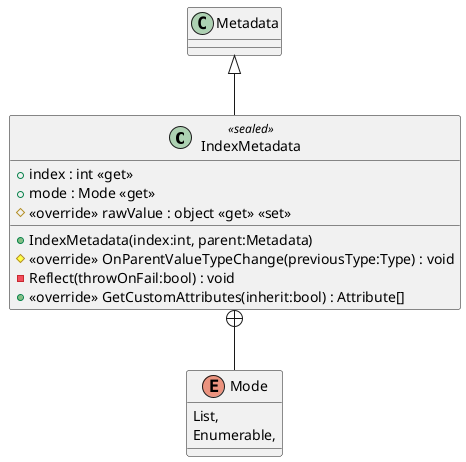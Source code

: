 @startuml
class IndexMetadata <<sealed>> {
    + IndexMetadata(index:int, parent:Metadata)
    + index : int <<get>>
    + mode : Mode <<get>>
    # <<override>> rawValue : object <<get>> <<set>>
    # <<override>> OnParentValueTypeChange(previousType:Type) : void
    - Reflect(throwOnFail:bool) : void
    + <<override>> GetCustomAttributes(inherit:bool) : Attribute[]
}
enum Mode {
    List,
    Enumerable,
}
Metadata <|-- IndexMetadata
IndexMetadata +-- Mode
@enduml
